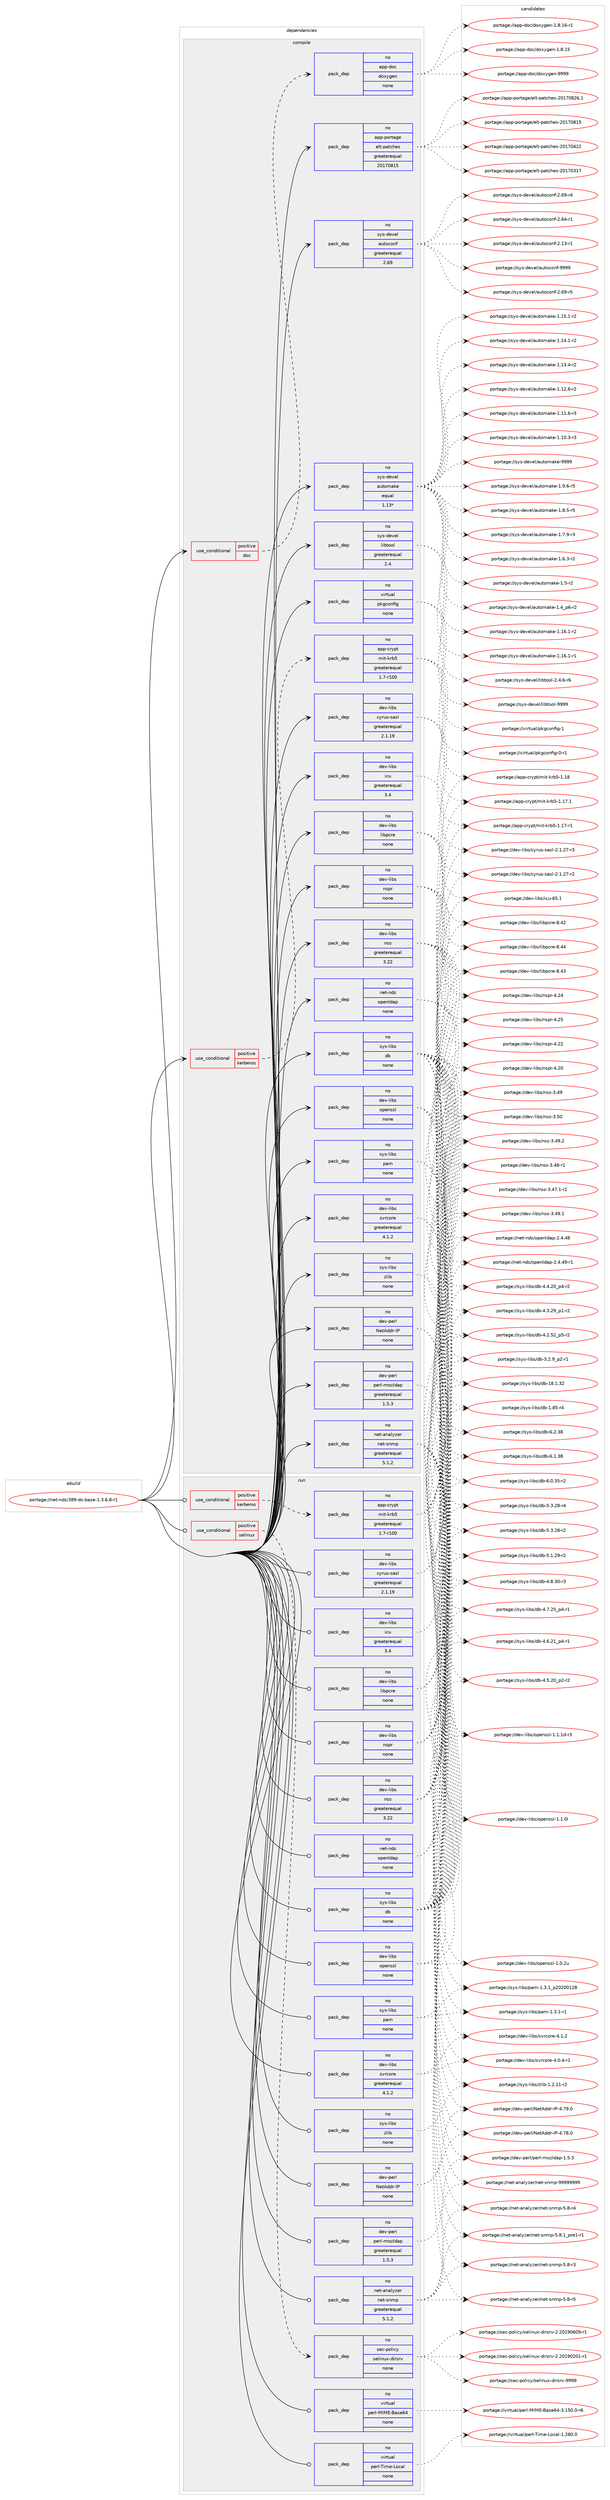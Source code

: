 digraph prolog {

# *************
# Graph options
# *************

newrank=true;
concentrate=true;
compound=true;
graph [rankdir=LR,fontname=Helvetica,fontsize=10,ranksep=1.5];#, ranksep=2.5, nodesep=0.2];
edge  [arrowhead=vee];
node  [fontname=Helvetica,fontsize=10];

# **********
# The ebuild
# **********

subgraph cluster_leftcol {
color=gray;
rank=same;
label=<<i>ebuild</i>>;
id [label="portage://net-nds/389-ds-base-1.3.6.8-r1", color=red, width=4, href="../net-nds/389-ds-base-1.3.6.8-r1.svg"];
}

# ****************
# The dependencies
# ****************

subgraph cluster_midcol {
color=gray;
label=<<i>dependencies</i>>;
subgraph cluster_compile {
fillcolor="#eeeeee";
style=filled;
label=<<i>compile</i>>;
subgraph cond16792 {
dependency80645 [label=<<TABLE BORDER="0" CELLBORDER="1" CELLSPACING="0" CELLPADDING="4"><TR><TD ROWSPAN="3" CELLPADDING="10">use_conditional</TD></TR><TR><TD>positive</TD></TR><TR><TD>doc</TD></TR></TABLE>>, shape=none, color=red];
subgraph pack62268 {
dependency80646 [label=<<TABLE BORDER="0" CELLBORDER="1" CELLSPACING="0" CELLPADDING="4" WIDTH="220"><TR><TD ROWSPAN="6" CELLPADDING="30">pack_dep</TD></TR><TR><TD WIDTH="110">no</TD></TR><TR><TD>app-doc</TD></TR><TR><TD>doxygen</TD></TR><TR><TD>none</TD></TR><TR><TD></TD></TR></TABLE>>, shape=none, color=blue];
}
dependency80645:e -> dependency80646:w [weight=20,style="dashed",arrowhead="vee"];
}
id:e -> dependency80645:w [weight=20,style="solid",arrowhead="vee"];
subgraph cond16793 {
dependency80647 [label=<<TABLE BORDER="0" CELLBORDER="1" CELLSPACING="0" CELLPADDING="4"><TR><TD ROWSPAN="3" CELLPADDING="10">use_conditional</TD></TR><TR><TD>positive</TD></TR><TR><TD>kerberos</TD></TR></TABLE>>, shape=none, color=red];
subgraph pack62269 {
dependency80648 [label=<<TABLE BORDER="0" CELLBORDER="1" CELLSPACING="0" CELLPADDING="4" WIDTH="220"><TR><TD ROWSPAN="6" CELLPADDING="30">pack_dep</TD></TR><TR><TD WIDTH="110">no</TD></TR><TR><TD>app-crypt</TD></TR><TR><TD>mit-krb5</TD></TR><TR><TD>greaterequal</TD></TR><TR><TD>1.7-r100</TD></TR></TABLE>>, shape=none, color=blue];
}
dependency80647:e -> dependency80648:w [weight=20,style="dashed",arrowhead="vee"];
}
id:e -> dependency80647:w [weight=20,style="solid",arrowhead="vee"];
subgraph pack62270 {
dependency80649 [label=<<TABLE BORDER="0" CELLBORDER="1" CELLSPACING="0" CELLPADDING="4" WIDTH="220"><TR><TD ROWSPAN="6" CELLPADDING="30">pack_dep</TD></TR><TR><TD WIDTH="110">no</TD></TR><TR><TD>app-portage</TD></TR><TR><TD>elt-patches</TD></TR><TR><TD>greaterequal</TD></TR><TR><TD>20170815</TD></TR></TABLE>>, shape=none, color=blue];
}
id:e -> dependency80649:w [weight=20,style="solid",arrowhead="vee"];
subgraph pack62271 {
dependency80650 [label=<<TABLE BORDER="0" CELLBORDER="1" CELLSPACING="0" CELLPADDING="4" WIDTH="220"><TR><TD ROWSPAN="6" CELLPADDING="30">pack_dep</TD></TR><TR><TD WIDTH="110">no</TD></TR><TR><TD>dev-libs</TD></TR><TR><TD>cyrus-sasl</TD></TR><TR><TD>greaterequal</TD></TR><TR><TD>2.1.19</TD></TR></TABLE>>, shape=none, color=blue];
}
id:e -> dependency80650:w [weight=20,style="solid",arrowhead="vee"];
subgraph pack62272 {
dependency80651 [label=<<TABLE BORDER="0" CELLBORDER="1" CELLSPACING="0" CELLPADDING="4" WIDTH="220"><TR><TD ROWSPAN="6" CELLPADDING="30">pack_dep</TD></TR><TR><TD WIDTH="110">no</TD></TR><TR><TD>dev-libs</TD></TR><TR><TD>icu</TD></TR><TR><TD>greaterequal</TD></TR><TR><TD>3.4</TD></TR></TABLE>>, shape=none, color=blue];
}
id:e -> dependency80651:w [weight=20,style="solid",arrowhead="vee"];
subgraph pack62273 {
dependency80652 [label=<<TABLE BORDER="0" CELLBORDER="1" CELLSPACING="0" CELLPADDING="4" WIDTH="220"><TR><TD ROWSPAN="6" CELLPADDING="30">pack_dep</TD></TR><TR><TD WIDTH="110">no</TD></TR><TR><TD>dev-libs</TD></TR><TR><TD>libpcre</TD></TR><TR><TD>none</TD></TR><TR><TD></TD></TR></TABLE>>, shape=none, color=blue];
}
id:e -> dependency80652:w [weight=20,style="solid",arrowhead="vee"];
subgraph pack62274 {
dependency80653 [label=<<TABLE BORDER="0" CELLBORDER="1" CELLSPACING="0" CELLPADDING="4" WIDTH="220"><TR><TD ROWSPAN="6" CELLPADDING="30">pack_dep</TD></TR><TR><TD WIDTH="110">no</TD></TR><TR><TD>dev-libs</TD></TR><TR><TD>nspr</TD></TR><TR><TD>none</TD></TR><TR><TD></TD></TR></TABLE>>, shape=none, color=blue];
}
id:e -> dependency80653:w [weight=20,style="solid",arrowhead="vee"];
subgraph pack62275 {
dependency80654 [label=<<TABLE BORDER="0" CELLBORDER="1" CELLSPACING="0" CELLPADDING="4" WIDTH="220"><TR><TD ROWSPAN="6" CELLPADDING="30">pack_dep</TD></TR><TR><TD WIDTH="110">no</TD></TR><TR><TD>dev-libs</TD></TR><TR><TD>nss</TD></TR><TR><TD>greaterequal</TD></TR><TR><TD>3.22</TD></TR></TABLE>>, shape=none, color=blue];
}
id:e -> dependency80654:w [weight=20,style="solid",arrowhead="vee"];
subgraph pack62276 {
dependency80655 [label=<<TABLE BORDER="0" CELLBORDER="1" CELLSPACING="0" CELLPADDING="4" WIDTH="220"><TR><TD ROWSPAN="6" CELLPADDING="30">pack_dep</TD></TR><TR><TD WIDTH="110">no</TD></TR><TR><TD>dev-libs</TD></TR><TR><TD>openssl</TD></TR><TR><TD>none</TD></TR><TR><TD></TD></TR></TABLE>>, shape=none, color=blue];
}
id:e -> dependency80655:w [weight=20,style="solid",arrowhead="vee"];
subgraph pack62277 {
dependency80656 [label=<<TABLE BORDER="0" CELLBORDER="1" CELLSPACING="0" CELLPADDING="4" WIDTH="220"><TR><TD ROWSPAN="6" CELLPADDING="30">pack_dep</TD></TR><TR><TD WIDTH="110">no</TD></TR><TR><TD>dev-libs</TD></TR><TR><TD>svrcore</TD></TR><TR><TD>greaterequal</TD></TR><TR><TD>4.1.2</TD></TR></TABLE>>, shape=none, color=blue];
}
id:e -> dependency80656:w [weight=20,style="solid",arrowhead="vee"];
subgraph pack62278 {
dependency80657 [label=<<TABLE BORDER="0" CELLBORDER="1" CELLSPACING="0" CELLPADDING="4" WIDTH="220"><TR><TD ROWSPAN="6" CELLPADDING="30">pack_dep</TD></TR><TR><TD WIDTH="110">no</TD></TR><TR><TD>dev-perl</TD></TR><TR><TD>NetAddr-IP</TD></TR><TR><TD>none</TD></TR><TR><TD></TD></TR></TABLE>>, shape=none, color=blue];
}
id:e -> dependency80657:w [weight=20,style="solid",arrowhead="vee"];
subgraph pack62279 {
dependency80658 [label=<<TABLE BORDER="0" CELLBORDER="1" CELLSPACING="0" CELLPADDING="4" WIDTH="220"><TR><TD ROWSPAN="6" CELLPADDING="30">pack_dep</TD></TR><TR><TD WIDTH="110">no</TD></TR><TR><TD>dev-perl</TD></TR><TR><TD>perl-mozldap</TD></TR><TR><TD>greaterequal</TD></TR><TR><TD>1.5.3</TD></TR></TABLE>>, shape=none, color=blue];
}
id:e -> dependency80658:w [weight=20,style="solid",arrowhead="vee"];
subgraph pack62280 {
dependency80659 [label=<<TABLE BORDER="0" CELLBORDER="1" CELLSPACING="0" CELLPADDING="4" WIDTH="220"><TR><TD ROWSPAN="6" CELLPADDING="30">pack_dep</TD></TR><TR><TD WIDTH="110">no</TD></TR><TR><TD>net-analyzer</TD></TR><TR><TD>net-snmp</TD></TR><TR><TD>greaterequal</TD></TR><TR><TD>5.1.2</TD></TR></TABLE>>, shape=none, color=blue];
}
id:e -> dependency80659:w [weight=20,style="solid",arrowhead="vee"];
subgraph pack62281 {
dependency80660 [label=<<TABLE BORDER="0" CELLBORDER="1" CELLSPACING="0" CELLPADDING="4" WIDTH="220"><TR><TD ROWSPAN="6" CELLPADDING="30">pack_dep</TD></TR><TR><TD WIDTH="110">no</TD></TR><TR><TD>net-nds</TD></TR><TR><TD>openldap</TD></TR><TR><TD>none</TD></TR><TR><TD></TD></TR></TABLE>>, shape=none, color=blue];
}
id:e -> dependency80660:w [weight=20,style="solid",arrowhead="vee"];
subgraph pack62282 {
dependency80661 [label=<<TABLE BORDER="0" CELLBORDER="1" CELLSPACING="0" CELLPADDING="4" WIDTH="220"><TR><TD ROWSPAN="6" CELLPADDING="30">pack_dep</TD></TR><TR><TD WIDTH="110">no</TD></TR><TR><TD>sys-devel</TD></TR><TR><TD>autoconf</TD></TR><TR><TD>greaterequal</TD></TR><TR><TD>2.69</TD></TR></TABLE>>, shape=none, color=blue];
}
id:e -> dependency80661:w [weight=20,style="solid",arrowhead="vee"];
subgraph pack62283 {
dependency80662 [label=<<TABLE BORDER="0" CELLBORDER="1" CELLSPACING="0" CELLPADDING="4" WIDTH="220"><TR><TD ROWSPAN="6" CELLPADDING="30">pack_dep</TD></TR><TR><TD WIDTH="110">no</TD></TR><TR><TD>sys-devel</TD></TR><TR><TD>automake</TD></TR><TR><TD>equal</TD></TR><TR><TD>1.13*</TD></TR></TABLE>>, shape=none, color=blue];
}
id:e -> dependency80662:w [weight=20,style="solid",arrowhead="vee"];
subgraph pack62284 {
dependency80663 [label=<<TABLE BORDER="0" CELLBORDER="1" CELLSPACING="0" CELLPADDING="4" WIDTH="220"><TR><TD ROWSPAN="6" CELLPADDING="30">pack_dep</TD></TR><TR><TD WIDTH="110">no</TD></TR><TR><TD>sys-devel</TD></TR><TR><TD>libtool</TD></TR><TR><TD>greaterequal</TD></TR><TR><TD>2.4</TD></TR></TABLE>>, shape=none, color=blue];
}
id:e -> dependency80663:w [weight=20,style="solid",arrowhead="vee"];
subgraph pack62285 {
dependency80664 [label=<<TABLE BORDER="0" CELLBORDER="1" CELLSPACING="0" CELLPADDING="4" WIDTH="220"><TR><TD ROWSPAN="6" CELLPADDING="30">pack_dep</TD></TR><TR><TD WIDTH="110">no</TD></TR><TR><TD>sys-libs</TD></TR><TR><TD>db</TD></TR><TR><TD>none</TD></TR><TR><TD></TD></TR></TABLE>>, shape=none, color=blue];
}
id:e -> dependency80664:w [weight=20,style="solid",arrowhead="vee"];
subgraph pack62286 {
dependency80665 [label=<<TABLE BORDER="0" CELLBORDER="1" CELLSPACING="0" CELLPADDING="4" WIDTH="220"><TR><TD ROWSPAN="6" CELLPADDING="30">pack_dep</TD></TR><TR><TD WIDTH="110">no</TD></TR><TR><TD>sys-libs</TD></TR><TR><TD>pam</TD></TR><TR><TD>none</TD></TR><TR><TD></TD></TR></TABLE>>, shape=none, color=blue];
}
id:e -> dependency80665:w [weight=20,style="solid",arrowhead="vee"];
subgraph pack62287 {
dependency80666 [label=<<TABLE BORDER="0" CELLBORDER="1" CELLSPACING="0" CELLPADDING="4" WIDTH="220"><TR><TD ROWSPAN="6" CELLPADDING="30">pack_dep</TD></TR><TR><TD WIDTH="110">no</TD></TR><TR><TD>sys-libs</TD></TR><TR><TD>zlib</TD></TR><TR><TD>none</TD></TR><TR><TD></TD></TR></TABLE>>, shape=none, color=blue];
}
id:e -> dependency80666:w [weight=20,style="solid",arrowhead="vee"];
subgraph pack62288 {
dependency80667 [label=<<TABLE BORDER="0" CELLBORDER="1" CELLSPACING="0" CELLPADDING="4" WIDTH="220"><TR><TD ROWSPAN="6" CELLPADDING="30">pack_dep</TD></TR><TR><TD WIDTH="110">no</TD></TR><TR><TD>virtual</TD></TR><TR><TD>pkgconfig</TD></TR><TR><TD>none</TD></TR><TR><TD></TD></TR></TABLE>>, shape=none, color=blue];
}
id:e -> dependency80667:w [weight=20,style="solid",arrowhead="vee"];
}
subgraph cluster_compileandrun {
fillcolor="#eeeeee";
style=filled;
label=<<i>compile and run</i>>;
}
subgraph cluster_run {
fillcolor="#eeeeee";
style=filled;
label=<<i>run</i>>;
subgraph cond16794 {
dependency80668 [label=<<TABLE BORDER="0" CELLBORDER="1" CELLSPACING="0" CELLPADDING="4"><TR><TD ROWSPAN="3" CELLPADDING="10">use_conditional</TD></TR><TR><TD>positive</TD></TR><TR><TD>kerberos</TD></TR></TABLE>>, shape=none, color=red];
subgraph pack62289 {
dependency80669 [label=<<TABLE BORDER="0" CELLBORDER="1" CELLSPACING="0" CELLPADDING="4" WIDTH="220"><TR><TD ROWSPAN="6" CELLPADDING="30">pack_dep</TD></TR><TR><TD WIDTH="110">no</TD></TR><TR><TD>app-crypt</TD></TR><TR><TD>mit-krb5</TD></TR><TR><TD>greaterequal</TD></TR><TR><TD>1.7-r100</TD></TR></TABLE>>, shape=none, color=blue];
}
dependency80668:e -> dependency80669:w [weight=20,style="dashed",arrowhead="vee"];
}
id:e -> dependency80668:w [weight=20,style="solid",arrowhead="odot"];
subgraph cond16795 {
dependency80670 [label=<<TABLE BORDER="0" CELLBORDER="1" CELLSPACING="0" CELLPADDING="4"><TR><TD ROWSPAN="3" CELLPADDING="10">use_conditional</TD></TR><TR><TD>positive</TD></TR><TR><TD>selinux</TD></TR></TABLE>>, shape=none, color=red];
subgraph pack62290 {
dependency80671 [label=<<TABLE BORDER="0" CELLBORDER="1" CELLSPACING="0" CELLPADDING="4" WIDTH="220"><TR><TD ROWSPAN="6" CELLPADDING="30">pack_dep</TD></TR><TR><TD WIDTH="110">no</TD></TR><TR><TD>sec-policy</TD></TR><TR><TD>selinux-dirsrv</TD></TR><TR><TD>none</TD></TR><TR><TD></TD></TR></TABLE>>, shape=none, color=blue];
}
dependency80670:e -> dependency80671:w [weight=20,style="dashed",arrowhead="vee"];
}
id:e -> dependency80670:w [weight=20,style="solid",arrowhead="odot"];
subgraph pack62291 {
dependency80672 [label=<<TABLE BORDER="0" CELLBORDER="1" CELLSPACING="0" CELLPADDING="4" WIDTH="220"><TR><TD ROWSPAN="6" CELLPADDING="30">pack_dep</TD></TR><TR><TD WIDTH="110">no</TD></TR><TR><TD>dev-libs</TD></TR><TR><TD>cyrus-sasl</TD></TR><TR><TD>greaterequal</TD></TR><TR><TD>2.1.19</TD></TR></TABLE>>, shape=none, color=blue];
}
id:e -> dependency80672:w [weight=20,style="solid",arrowhead="odot"];
subgraph pack62292 {
dependency80673 [label=<<TABLE BORDER="0" CELLBORDER="1" CELLSPACING="0" CELLPADDING="4" WIDTH="220"><TR><TD ROWSPAN="6" CELLPADDING="30">pack_dep</TD></TR><TR><TD WIDTH="110">no</TD></TR><TR><TD>dev-libs</TD></TR><TR><TD>icu</TD></TR><TR><TD>greaterequal</TD></TR><TR><TD>3.4</TD></TR></TABLE>>, shape=none, color=blue];
}
id:e -> dependency80673:w [weight=20,style="solid",arrowhead="odot"];
subgraph pack62293 {
dependency80674 [label=<<TABLE BORDER="0" CELLBORDER="1" CELLSPACING="0" CELLPADDING="4" WIDTH="220"><TR><TD ROWSPAN="6" CELLPADDING="30">pack_dep</TD></TR><TR><TD WIDTH="110">no</TD></TR><TR><TD>dev-libs</TD></TR><TR><TD>libpcre</TD></TR><TR><TD>none</TD></TR><TR><TD></TD></TR></TABLE>>, shape=none, color=blue];
}
id:e -> dependency80674:w [weight=20,style="solid",arrowhead="odot"];
subgraph pack62294 {
dependency80675 [label=<<TABLE BORDER="0" CELLBORDER="1" CELLSPACING="0" CELLPADDING="4" WIDTH="220"><TR><TD ROWSPAN="6" CELLPADDING="30">pack_dep</TD></TR><TR><TD WIDTH="110">no</TD></TR><TR><TD>dev-libs</TD></TR><TR><TD>nspr</TD></TR><TR><TD>none</TD></TR><TR><TD></TD></TR></TABLE>>, shape=none, color=blue];
}
id:e -> dependency80675:w [weight=20,style="solid",arrowhead="odot"];
subgraph pack62295 {
dependency80676 [label=<<TABLE BORDER="0" CELLBORDER="1" CELLSPACING="0" CELLPADDING="4" WIDTH="220"><TR><TD ROWSPAN="6" CELLPADDING="30">pack_dep</TD></TR><TR><TD WIDTH="110">no</TD></TR><TR><TD>dev-libs</TD></TR><TR><TD>nss</TD></TR><TR><TD>greaterequal</TD></TR><TR><TD>3.22</TD></TR></TABLE>>, shape=none, color=blue];
}
id:e -> dependency80676:w [weight=20,style="solid",arrowhead="odot"];
subgraph pack62296 {
dependency80677 [label=<<TABLE BORDER="0" CELLBORDER="1" CELLSPACING="0" CELLPADDING="4" WIDTH="220"><TR><TD ROWSPAN="6" CELLPADDING="30">pack_dep</TD></TR><TR><TD WIDTH="110">no</TD></TR><TR><TD>dev-libs</TD></TR><TR><TD>openssl</TD></TR><TR><TD>none</TD></TR><TR><TD></TD></TR></TABLE>>, shape=none, color=blue];
}
id:e -> dependency80677:w [weight=20,style="solid",arrowhead="odot"];
subgraph pack62297 {
dependency80678 [label=<<TABLE BORDER="0" CELLBORDER="1" CELLSPACING="0" CELLPADDING="4" WIDTH="220"><TR><TD ROWSPAN="6" CELLPADDING="30">pack_dep</TD></TR><TR><TD WIDTH="110">no</TD></TR><TR><TD>dev-libs</TD></TR><TR><TD>svrcore</TD></TR><TR><TD>greaterequal</TD></TR><TR><TD>4.1.2</TD></TR></TABLE>>, shape=none, color=blue];
}
id:e -> dependency80678:w [weight=20,style="solid",arrowhead="odot"];
subgraph pack62298 {
dependency80679 [label=<<TABLE BORDER="0" CELLBORDER="1" CELLSPACING="0" CELLPADDING="4" WIDTH="220"><TR><TD ROWSPAN="6" CELLPADDING="30">pack_dep</TD></TR><TR><TD WIDTH="110">no</TD></TR><TR><TD>dev-perl</TD></TR><TR><TD>NetAddr-IP</TD></TR><TR><TD>none</TD></TR><TR><TD></TD></TR></TABLE>>, shape=none, color=blue];
}
id:e -> dependency80679:w [weight=20,style="solid",arrowhead="odot"];
subgraph pack62299 {
dependency80680 [label=<<TABLE BORDER="0" CELLBORDER="1" CELLSPACING="0" CELLPADDING="4" WIDTH="220"><TR><TD ROWSPAN="6" CELLPADDING="30">pack_dep</TD></TR><TR><TD WIDTH="110">no</TD></TR><TR><TD>dev-perl</TD></TR><TR><TD>perl-mozldap</TD></TR><TR><TD>greaterequal</TD></TR><TR><TD>1.5.3</TD></TR></TABLE>>, shape=none, color=blue];
}
id:e -> dependency80680:w [weight=20,style="solid",arrowhead="odot"];
subgraph pack62300 {
dependency80681 [label=<<TABLE BORDER="0" CELLBORDER="1" CELLSPACING="0" CELLPADDING="4" WIDTH="220"><TR><TD ROWSPAN="6" CELLPADDING="30">pack_dep</TD></TR><TR><TD WIDTH="110">no</TD></TR><TR><TD>net-analyzer</TD></TR><TR><TD>net-snmp</TD></TR><TR><TD>greaterequal</TD></TR><TR><TD>5.1.2</TD></TR></TABLE>>, shape=none, color=blue];
}
id:e -> dependency80681:w [weight=20,style="solid",arrowhead="odot"];
subgraph pack62301 {
dependency80682 [label=<<TABLE BORDER="0" CELLBORDER="1" CELLSPACING="0" CELLPADDING="4" WIDTH="220"><TR><TD ROWSPAN="6" CELLPADDING="30">pack_dep</TD></TR><TR><TD WIDTH="110">no</TD></TR><TR><TD>net-nds</TD></TR><TR><TD>openldap</TD></TR><TR><TD>none</TD></TR><TR><TD></TD></TR></TABLE>>, shape=none, color=blue];
}
id:e -> dependency80682:w [weight=20,style="solid",arrowhead="odot"];
subgraph pack62302 {
dependency80683 [label=<<TABLE BORDER="0" CELLBORDER="1" CELLSPACING="0" CELLPADDING="4" WIDTH="220"><TR><TD ROWSPAN="6" CELLPADDING="30">pack_dep</TD></TR><TR><TD WIDTH="110">no</TD></TR><TR><TD>sys-libs</TD></TR><TR><TD>db</TD></TR><TR><TD>none</TD></TR><TR><TD></TD></TR></TABLE>>, shape=none, color=blue];
}
id:e -> dependency80683:w [weight=20,style="solid",arrowhead="odot"];
subgraph pack62303 {
dependency80684 [label=<<TABLE BORDER="0" CELLBORDER="1" CELLSPACING="0" CELLPADDING="4" WIDTH="220"><TR><TD ROWSPAN="6" CELLPADDING="30">pack_dep</TD></TR><TR><TD WIDTH="110">no</TD></TR><TR><TD>sys-libs</TD></TR><TR><TD>pam</TD></TR><TR><TD>none</TD></TR><TR><TD></TD></TR></TABLE>>, shape=none, color=blue];
}
id:e -> dependency80684:w [weight=20,style="solid",arrowhead="odot"];
subgraph pack62304 {
dependency80685 [label=<<TABLE BORDER="0" CELLBORDER="1" CELLSPACING="0" CELLPADDING="4" WIDTH="220"><TR><TD ROWSPAN="6" CELLPADDING="30">pack_dep</TD></TR><TR><TD WIDTH="110">no</TD></TR><TR><TD>sys-libs</TD></TR><TR><TD>zlib</TD></TR><TR><TD>none</TD></TR><TR><TD></TD></TR></TABLE>>, shape=none, color=blue];
}
id:e -> dependency80685:w [weight=20,style="solid",arrowhead="odot"];
subgraph pack62305 {
dependency80686 [label=<<TABLE BORDER="0" CELLBORDER="1" CELLSPACING="0" CELLPADDING="4" WIDTH="220"><TR><TD ROWSPAN="6" CELLPADDING="30">pack_dep</TD></TR><TR><TD WIDTH="110">no</TD></TR><TR><TD>virtual</TD></TR><TR><TD>perl-MIME-Base64</TD></TR><TR><TD>none</TD></TR><TR><TD></TD></TR></TABLE>>, shape=none, color=blue];
}
id:e -> dependency80686:w [weight=20,style="solid",arrowhead="odot"];
subgraph pack62306 {
dependency80687 [label=<<TABLE BORDER="0" CELLBORDER="1" CELLSPACING="0" CELLPADDING="4" WIDTH="220"><TR><TD ROWSPAN="6" CELLPADDING="30">pack_dep</TD></TR><TR><TD WIDTH="110">no</TD></TR><TR><TD>virtual</TD></TR><TR><TD>perl-Time-Local</TD></TR><TR><TD>none</TD></TR><TR><TD></TD></TR></TABLE>>, shape=none, color=blue];
}
id:e -> dependency80687:w [weight=20,style="solid",arrowhead="odot"];
}
}

# **************
# The candidates
# **************

subgraph cluster_choices {
rank=same;
color=gray;
label=<<i>candidates</i>>;

subgraph choice62268 {
color=black;
nodesep=1;
choice971121124510011199471001111201211031011104557575757 [label="portage://app-doc/doxygen-9999", color=red, width=4,href="../app-doc/doxygen-9999.svg"];
choice97112112451001119947100111120121103101110454946564649544511449 [label="portage://app-doc/doxygen-1.8.16-r1", color=red, width=4,href="../app-doc/doxygen-1.8.16-r1.svg"];
choice9711211245100111994710011112012110310111045494656464953 [label="portage://app-doc/doxygen-1.8.15", color=red, width=4,href="../app-doc/doxygen-1.8.15.svg"];
dependency80646:e -> choice971121124510011199471001111201211031011104557575757:w [style=dotted,weight="100"];
dependency80646:e -> choice97112112451001119947100111120121103101110454946564649544511449:w [style=dotted,weight="100"];
dependency80646:e -> choice9711211245100111994710011112012110310111045494656464953:w [style=dotted,weight="100"];
}
subgraph choice62269 {
color=black;
nodesep=1;
choice971121124599114121112116471091051164510711498534549464956 [label="portage://app-crypt/mit-krb5-1.18", color=red, width=4,href="../app-crypt/mit-krb5-1.18.svg"];
choice9711211245991141211121164710910511645107114985345494649554649 [label="portage://app-crypt/mit-krb5-1.17.1", color=red, width=4,href="../app-crypt/mit-krb5-1.17.1.svg"];
choice9711211245991141211121164710910511645107114985345494649554511449 [label="portage://app-crypt/mit-krb5-1.17-r1", color=red, width=4,href="../app-crypt/mit-krb5-1.17-r1.svg"];
dependency80648:e -> choice971121124599114121112116471091051164510711498534549464956:w [style=dotted,weight="100"];
dependency80648:e -> choice9711211245991141211121164710910511645107114985345494649554649:w [style=dotted,weight="100"];
dependency80648:e -> choice9711211245991141211121164710910511645107114985345494649554511449:w [style=dotted,weight="100"];
}
subgraph choice62270 {
color=black;
nodesep=1;
choice971121124511211111411697103101471011081164511297116991041011154550484955485650544649 [label="portage://app-portage/elt-patches-20170826.1", color=red, width=4,href="../app-portage/elt-patches-20170826.1.svg"];
choice97112112451121111141169710310147101108116451129711699104101115455048495548564953 [label="portage://app-portage/elt-patches-20170815", color=red, width=4,href="../app-portage/elt-patches-20170815.svg"];
choice97112112451121111141169710310147101108116451129711699104101115455048495548525050 [label="portage://app-portage/elt-patches-20170422", color=red, width=4,href="../app-portage/elt-patches-20170422.svg"];
choice97112112451121111141169710310147101108116451129711699104101115455048495548514955 [label="portage://app-portage/elt-patches-20170317", color=red, width=4,href="../app-portage/elt-patches-20170317.svg"];
dependency80649:e -> choice971121124511211111411697103101471011081164511297116991041011154550484955485650544649:w [style=dotted,weight="100"];
dependency80649:e -> choice97112112451121111141169710310147101108116451129711699104101115455048495548564953:w [style=dotted,weight="100"];
dependency80649:e -> choice97112112451121111141169710310147101108116451129711699104101115455048495548525050:w [style=dotted,weight="100"];
dependency80649:e -> choice97112112451121111141169710310147101108116451129711699104101115455048495548514955:w [style=dotted,weight="100"];
}
subgraph choice62271 {
color=black;
nodesep=1;
choice100101118451081059811547991211141171154511597115108455046494650554511451 [label="portage://dev-libs/cyrus-sasl-2.1.27-r3", color=red, width=4,href="../dev-libs/cyrus-sasl-2.1.27-r3.svg"];
choice100101118451081059811547991211141171154511597115108455046494650554511450 [label="portage://dev-libs/cyrus-sasl-2.1.27-r2", color=red, width=4,href="../dev-libs/cyrus-sasl-2.1.27-r2.svg"];
dependency80650:e -> choice100101118451081059811547991211141171154511597115108455046494650554511451:w [style=dotted,weight="100"];
dependency80650:e -> choice100101118451081059811547991211141171154511597115108455046494650554511450:w [style=dotted,weight="100"];
}
subgraph choice62272 {
color=black;
nodesep=1;
choice100101118451081059811547105991174554534649 [label="portage://dev-libs/icu-65.1", color=red, width=4,href="../dev-libs/icu-65.1.svg"];
dependency80651:e -> choice100101118451081059811547105991174554534649:w [style=dotted,weight="100"];
}
subgraph choice62273 {
color=black;
nodesep=1;
choice10010111845108105981154710810598112991141014556465252 [label="portage://dev-libs/libpcre-8.44", color=red, width=4,href="../dev-libs/libpcre-8.44.svg"];
choice10010111845108105981154710810598112991141014556465251 [label="portage://dev-libs/libpcre-8.43", color=red, width=4,href="../dev-libs/libpcre-8.43.svg"];
choice10010111845108105981154710810598112991141014556465250 [label="portage://dev-libs/libpcre-8.42", color=red, width=4,href="../dev-libs/libpcre-8.42.svg"];
dependency80652:e -> choice10010111845108105981154710810598112991141014556465252:w [style=dotted,weight="100"];
dependency80652:e -> choice10010111845108105981154710810598112991141014556465251:w [style=dotted,weight="100"];
dependency80652:e -> choice10010111845108105981154710810598112991141014556465250:w [style=dotted,weight="100"];
}
subgraph choice62274 {
color=black;
nodesep=1;
choice1001011184510810598115471101151121144552465053 [label="portage://dev-libs/nspr-4.25", color=red, width=4,href="../dev-libs/nspr-4.25.svg"];
choice1001011184510810598115471101151121144552465052 [label="portage://dev-libs/nspr-4.24", color=red, width=4,href="../dev-libs/nspr-4.24.svg"];
choice1001011184510810598115471101151121144552465050 [label="portage://dev-libs/nspr-4.22", color=red, width=4,href="../dev-libs/nspr-4.22.svg"];
choice1001011184510810598115471101151121144552465048 [label="portage://dev-libs/nspr-4.20", color=red, width=4,href="../dev-libs/nspr-4.20.svg"];
dependency80653:e -> choice1001011184510810598115471101151121144552465053:w [style=dotted,weight="100"];
dependency80653:e -> choice1001011184510810598115471101151121144552465052:w [style=dotted,weight="100"];
dependency80653:e -> choice1001011184510810598115471101151121144552465050:w [style=dotted,weight="100"];
dependency80653:e -> choice1001011184510810598115471101151121144552465048:w [style=dotted,weight="100"];
}
subgraph choice62275 {
color=black;
nodesep=1;
choice1001011184510810598115471101151154551465348 [label="portage://dev-libs/nss-3.50", color=red, width=4,href="../dev-libs/nss-3.50.svg"];
choice10010111845108105981154711011511545514652574650 [label="portage://dev-libs/nss-3.49.2", color=red, width=4,href="../dev-libs/nss-3.49.2.svg"];
choice10010111845108105981154711011511545514652574649 [label="portage://dev-libs/nss-3.49.1", color=red, width=4,href="../dev-libs/nss-3.49.1.svg"];
choice1001011184510810598115471101151154551465257 [label="portage://dev-libs/nss-3.49", color=red, width=4,href="../dev-libs/nss-3.49.svg"];
choice10010111845108105981154711011511545514652564511449 [label="portage://dev-libs/nss-3.48-r1", color=red, width=4,href="../dev-libs/nss-3.48-r1.svg"];
choice100101118451081059811547110115115455146525546494511449 [label="portage://dev-libs/nss-3.47.1-r1", color=red, width=4,href="../dev-libs/nss-3.47.1-r1.svg"];
dependency80654:e -> choice1001011184510810598115471101151154551465348:w [style=dotted,weight="100"];
dependency80654:e -> choice10010111845108105981154711011511545514652574650:w [style=dotted,weight="100"];
dependency80654:e -> choice10010111845108105981154711011511545514652574649:w [style=dotted,weight="100"];
dependency80654:e -> choice1001011184510810598115471101151154551465257:w [style=dotted,weight="100"];
dependency80654:e -> choice10010111845108105981154711011511545514652564511449:w [style=dotted,weight="100"];
dependency80654:e -> choice100101118451081059811547110115115455146525546494511449:w [style=dotted,weight="100"];
}
subgraph choice62276 {
color=black;
nodesep=1;
choice1001011184510810598115471111121011101151151084549464946491004511451 [label="portage://dev-libs/openssl-1.1.1d-r3", color=red, width=4,href="../dev-libs/openssl-1.1.1d-r3.svg"];
choice100101118451081059811547111112101110115115108454946494648108 [label="portage://dev-libs/openssl-1.1.0l", color=red, width=4,href="../dev-libs/openssl-1.1.0l.svg"];
choice100101118451081059811547111112101110115115108454946484650117 [label="portage://dev-libs/openssl-1.0.2u", color=red, width=4,href="../dev-libs/openssl-1.0.2u.svg"];
dependency80655:e -> choice1001011184510810598115471111121011101151151084549464946491004511451:w [style=dotted,weight="100"];
dependency80655:e -> choice100101118451081059811547111112101110115115108454946494648108:w [style=dotted,weight="100"];
dependency80655:e -> choice100101118451081059811547111112101110115115108454946484650117:w [style=dotted,weight="100"];
}
subgraph choice62277 {
color=black;
nodesep=1;
choice10010111845108105981154711511811499111114101455246494650 [label="portage://dev-libs/svrcore-4.1.2", color=red, width=4,href="../dev-libs/svrcore-4.1.2.svg"];
choice100101118451081059811547115118114991111141014552464846524511449 [label="portage://dev-libs/svrcore-4.0.4-r1", color=red, width=4,href="../dev-libs/svrcore-4.0.4-r1.svg"];
dependency80656:e -> choice10010111845108105981154711511811499111114101455246494650:w [style=dotted,weight="100"];
dependency80656:e -> choice100101118451081059811547115118114991111141014552464846524511449:w [style=dotted,weight="100"];
}
subgraph choice62278 {
color=black;
nodesep=1;
choice1001011184511210111410847781011166510010011445738045524655574648 [label="portage://dev-perl/NetAddr-IP-4.79.0", color=red, width=4,href="../dev-perl/NetAddr-IP-4.79.0.svg"];
choice1001011184511210111410847781011166510010011445738045524655564648 [label="portage://dev-perl/NetAddr-IP-4.78.0", color=red, width=4,href="../dev-perl/NetAddr-IP-4.78.0.svg"];
dependency80657:e -> choice1001011184511210111410847781011166510010011445738045524655574648:w [style=dotted,weight="100"];
dependency80657:e -> choice1001011184511210111410847781011166510010011445738045524655564648:w [style=dotted,weight="100"];
}
subgraph choice62279 {
color=black;
nodesep=1;
choice10010111845112101114108471121011141084510911112210810097112454946534651 [label="portage://dev-perl/perl-mozldap-1.5.3", color=red, width=4,href="../dev-perl/perl-mozldap-1.5.3.svg"];
dependency80658:e -> choice10010111845112101114108471121011141084510911112210810097112454946534651:w [style=dotted,weight="100"];
}
subgraph choice62280 {
color=black;
nodesep=1;
choice1101011164597110971081211221011144711010111645115110109112455757575757575757 [label="portage://net-analyzer/net-snmp-99999999", color=red, width=4,href="../net-analyzer/net-snmp-99999999.svg"];
choice110101116459711097108121122101114471101011164511511010911245534656464995112114101494511449 [label="portage://net-analyzer/net-snmp-5.8.1_pre1-r1", color=red, width=4,href="../net-analyzer/net-snmp-5.8.1_pre1-r1.svg"];
choice1101011164597110971081211221011144711010111645115110109112455346564511453 [label="portage://net-analyzer/net-snmp-5.8-r5", color=red, width=4,href="../net-analyzer/net-snmp-5.8-r5.svg"];
choice1101011164597110971081211221011144711010111645115110109112455346564511452 [label="portage://net-analyzer/net-snmp-5.8-r4", color=red, width=4,href="../net-analyzer/net-snmp-5.8-r4.svg"];
choice1101011164597110971081211221011144711010111645115110109112455346564511451 [label="portage://net-analyzer/net-snmp-5.8-r3", color=red, width=4,href="../net-analyzer/net-snmp-5.8-r3.svg"];
dependency80659:e -> choice1101011164597110971081211221011144711010111645115110109112455757575757575757:w [style=dotted,weight="100"];
dependency80659:e -> choice110101116459711097108121122101114471101011164511511010911245534656464995112114101494511449:w [style=dotted,weight="100"];
dependency80659:e -> choice1101011164597110971081211221011144711010111645115110109112455346564511453:w [style=dotted,weight="100"];
dependency80659:e -> choice1101011164597110971081211221011144711010111645115110109112455346564511452:w [style=dotted,weight="100"];
dependency80659:e -> choice1101011164597110971081211221011144711010111645115110109112455346564511451:w [style=dotted,weight="100"];
}
subgraph choice62281 {
color=black;
nodesep=1;
choice110101116451101001154711111210111010810097112455046524652574511449 [label="portage://net-nds/openldap-2.4.49-r1", color=red, width=4,href="../net-nds/openldap-2.4.49-r1.svg"];
choice11010111645110100115471111121011101081009711245504652465256 [label="portage://net-nds/openldap-2.4.48", color=red, width=4,href="../net-nds/openldap-2.4.48.svg"];
dependency80660:e -> choice110101116451101001154711111210111010810097112455046524652574511449:w [style=dotted,weight="100"];
dependency80660:e -> choice11010111645110100115471111121011101081009711245504652465256:w [style=dotted,weight="100"];
}
subgraph choice62282 {
color=black;
nodesep=1;
choice115121115451001011181011084797117116111991111101024557575757 [label="portage://sys-devel/autoconf-9999", color=red, width=4,href="../sys-devel/autoconf-9999.svg"];
choice1151211154510010111810110847971171161119911111010245504654574511453 [label="portage://sys-devel/autoconf-2.69-r5", color=red, width=4,href="../sys-devel/autoconf-2.69-r5.svg"];
choice1151211154510010111810110847971171161119911111010245504654574511452 [label="portage://sys-devel/autoconf-2.69-r4", color=red, width=4,href="../sys-devel/autoconf-2.69-r4.svg"];
choice1151211154510010111810110847971171161119911111010245504654524511449 [label="portage://sys-devel/autoconf-2.64-r1", color=red, width=4,href="../sys-devel/autoconf-2.64-r1.svg"];
choice1151211154510010111810110847971171161119911111010245504649514511449 [label="portage://sys-devel/autoconf-2.13-r1", color=red, width=4,href="../sys-devel/autoconf-2.13-r1.svg"];
dependency80661:e -> choice115121115451001011181011084797117116111991111101024557575757:w [style=dotted,weight="100"];
dependency80661:e -> choice1151211154510010111810110847971171161119911111010245504654574511453:w [style=dotted,weight="100"];
dependency80661:e -> choice1151211154510010111810110847971171161119911111010245504654574511452:w [style=dotted,weight="100"];
dependency80661:e -> choice1151211154510010111810110847971171161119911111010245504654524511449:w [style=dotted,weight="100"];
dependency80661:e -> choice1151211154510010111810110847971171161119911111010245504649514511449:w [style=dotted,weight="100"];
}
subgraph choice62283 {
color=black;
nodesep=1;
choice115121115451001011181011084797117116111109971071014557575757 [label="portage://sys-devel/automake-9999", color=red, width=4,href="../sys-devel/automake-9999.svg"];
choice115121115451001011181011084797117116111109971071014549465746544511453 [label="portage://sys-devel/automake-1.9.6-r5", color=red, width=4,href="../sys-devel/automake-1.9.6-r5.svg"];
choice115121115451001011181011084797117116111109971071014549465646534511453 [label="portage://sys-devel/automake-1.8.5-r5", color=red, width=4,href="../sys-devel/automake-1.8.5-r5.svg"];
choice115121115451001011181011084797117116111109971071014549465546574511451 [label="portage://sys-devel/automake-1.7.9-r3", color=red, width=4,href="../sys-devel/automake-1.7.9-r3.svg"];
choice115121115451001011181011084797117116111109971071014549465446514511450 [label="portage://sys-devel/automake-1.6.3-r2", color=red, width=4,href="../sys-devel/automake-1.6.3-r2.svg"];
choice11512111545100101118101108479711711611110997107101454946534511450 [label="portage://sys-devel/automake-1.5-r2", color=red, width=4,href="../sys-devel/automake-1.5-r2.svg"];
choice115121115451001011181011084797117116111109971071014549465295112544511450 [label="portage://sys-devel/automake-1.4_p6-r2", color=red, width=4,href="../sys-devel/automake-1.4_p6-r2.svg"];
choice11512111545100101118101108479711711611110997107101454946495446494511450 [label="portage://sys-devel/automake-1.16.1-r2", color=red, width=4,href="../sys-devel/automake-1.16.1-r2.svg"];
choice11512111545100101118101108479711711611110997107101454946495446494511449 [label="portage://sys-devel/automake-1.16.1-r1", color=red, width=4,href="../sys-devel/automake-1.16.1-r1.svg"];
choice11512111545100101118101108479711711611110997107101454946495346494511450 [label="portage://sys-devel/automake-1.15.1-r2", color=red, width=4,href="../sys-devel/automake-1.15.1-r2.svg"];
choice11512111545100101118101108479711711611110997107101454946495246494511450 [label="portage://sys-devel/automake-1.14.1-r2", color=red, width=4,href="../sys-devel/automake-1.14.1-r2.svg"];
choice11512111545100101118101108479711711611110997107101454946495146524511450 [label="portage://sys-devel/automake-1.13.4-r2", color=red, width=4,href="../sys-devel/automake-1.13.4-r2.svg"];
choice11512111545100101118101108479711711611110997107101454946495046544511450 [label="portage://sys-devel/automake-1.12.6-r2", color=red, width=4,href="../sys-devel/automake-1.12.6-r2.svg"];
choice11512111545100101118101108479711711611110997107101454946494946544511451 [label="portage://sys-devel/automake-1.11.6-r3", color=red, width=4,href="../sys-devel/automake-1.11.6-r3.svg"];
choice11512111545100101118101108479711711611110997107101454946494846514511451 [label="portage://sys-devel/automake-1.10.3-r3", color=red, width=4,href="../sys-devel/automake-1.10.3-r3.svg"];
dependency80662:e -> choice115121115451001011181011084797117116111109971071014557575757:w [style=dotted,weight="100"];
dependency80662:e -> choice115121115451001011181011084797117116111109971071014549465746544511453:w [style=dotted,weight="100"];
dependency80662:e -> choice115121115451001011181011084797117116111109971071014549465646534511453:w [style=dotted,weight="100"];
dependency80662:e -> choice115121115451001011181011084797117116111109971071014549465546574511451:w [style=dotted,weight="100"];
dependency80662:e -> choice115121115451001011181011084797117116111109971071014549465446514511450:w [style=dotted,weight="100"];
dependency80662:e -> choice11512111545100101118101108479711711611110997107101454946534511450:w [style=dotted,weight="100"];
dependency80662:e -> choice115121115451001011181011084797117116111109971071014549465295112544511450:w [style=dotted,weight="100"];
dependency80662:e -> choice11512111545100101118101108479711711611110997107101454946495446494511450:w [style=dotted,weight="100"];
dependency80662:e -> choice11512111545100101118101108479711711611110997107101454946495446494511449:w [style=dotted,weight="100"];
dependency80662:e -> choice11512111545100101118101108479711711611110997107101454946495346494511450:w [style=dotted,weight="100"];
dependency80662:e -> choice11512111545100101118101108479711711611110997107101454946495246494511450:w [style=dotted,weight="100"];
dependency80662:e -> choice11512111545100101118101108479711711611110997107101454946495146524511450:w [style=dotted,weight="100"];
dependency80662:e -> choice11512111545100101118101108479711711611110997107101454946495046544511450:w [style=dotted,weight="100"];
dependency80662:e -> choice11512111545100101118101108479711711611110997107101454946494946544511451:w [style=dotted,weight="100"];
dependency80662:e -> choice11512111545100101118101108479711711611110997107101454946494846514511451:w [style=dotted,weight="100"];
}
subgraph choice62284 {
color=black;
nodesep=1;
choice1151211154510010111810110847108105981161111111084557575757 [label="portage://sys-devel/libtool-9999", color=red, width=4,href="../sys-devel/libtool-9999.svg"];
choice1151211154510010111810110847108105981161111111084550465246544511454 [label="portage://sys-devel/libtool-2.4.6-r6", color=red, width=4,href="../sys-devel/libtool-2.4.6-r6.svg"];
dependency80663:e -> choice1151211154510010111810110847108105981161111111084557575757:w [style=dotted,weight="100"];
dependency80663:e -> choice1151211154510010111810110847108105981161111111084550465246544511454:w [style=dotted,weight="100"];
}
subgraph choice62285 {
color=black;
nodesep=1;
choice1151211154510810598115471009845544650465156 [label="portage://sys-libs/db-6.2.38", color=red, width=4,href="../sys-libs/db-6.2.38.svg"];
choice1151211154510810598115471009845544649465156 [label="portage://sys-libs/db-6.1.38", color=red, width=4,href="../sys-libs/db-6.1.38.svg"];
choice11512111545108105981154710098455446484651534511450 [label="portage://sys-libs/db-6.0.35-r2", color=red, width=4,href="../sys-libs/db-6.0.35-r2.svg"];
choice11512111545108105981154710098455346514650564511452 [label="portage://sys-libs/db-5.3.28-r4", color=red, width=4,href="../sys-libs/db-5.3.28-r4.svg"];
choice11512111545108105981154710098455346514650564511450 [label="portage://sys-libs/db-5.3.28-r2", color=red, width=4,href="../sys-libs/db-5.3.28-r2.svg"];
choice11512111545108105981154710098455346494650574511450 [label="portage://sys-libs/db-5.1.29-r2", color=red, width=4,href="../sys-libs/db-5.1.29-r2.svg"];
choice11512111545108105981154710098455246564651484511451 [label="portage://sys-libs/db-4.8.30-r3", color=red, width=4,href="../sys-libs/db-4.8.30-r3.svg"];
choice115121115451081059811547100984552465546505395112524511449 [label="portage://sys-libs/db-4.7.25_p4-r1", color=red, width=4,href="../sys-libs/db-4.7.25_p4-r1.svg"];
choice115121115451081059811547100984552465446504995112524511449 [label="portage://sys-libs/db-4.6.21_p4-r1", color=red, width=4,href="../sys-libs/db-4.6.21_p4-r1.svg"];
choice115121115451081059811547100984552465346504895112504511450 [label="portage://sys-libs/db-4.5.20_p2-r2", color=red, width=4,href="../sys-libs/db-4.5.20_p2-r2.svg"];
choice115121115451081059811547100984552465246504895112524511450 [label="portage://sys-libs/db-4.4.20_p4-r2", color=red, width=4,href="../sys-libs/db-4.4.20_p4-r2.svg"];
choice115121115451081059811547100984552465146505795112494511450 [label="portage://sys-libs/db-4.3.29_p1-r2", color=red, width=4,href="../sys-libs/db-4.3.29_p1-r2.svg"];
choice115121115451081059811547100984552465046535095112534511450 [label="portage://sys-libs/db-4.2.52_p5-r2", color=red, width=4,href="../sys-libs/db-4.2.52_p5-r2.svg"];
choice1151211154510810598115471009845514650465795112504511449 [label="portage://sys-libs/db-3.2.9_p2-r1", color=red, width=4,href="../sys-libs/db-3.2.9_p2-r1.svg"];
choice115121115451081059811547100984549564649465150 [label="portage://sys-libs/db-18.1.32", color=red, width=4,href="../sys-libs/db-18.1.32.svg"];
choice1151211154510810598115471009845494656534511452 [label="portage://sys-libs/db-1.85-r4", color=red, width=4,href="../sys-libs/db-1.85-r4.svg"];
dependency80664:e -> choice1151211154510810598115471009845544650465156:w [style=dotted,weight="100"];
dependency80664:e -> choice1151211154510810598115471009845544649465156:w [style=dotted,weight="100"];
dependency80664:e -> choice11512111545108105981154710098455446484651534511450:w [style=dotted,weight="100"];
dependency80664:e -> choice11512111545108105981154710098455346514650564511452:w [style=dotted,weight="100"];
dependency80664:e -> choice11512111545108105981154710098455346514650564511450:w [style=dotted,weight="100"];
dependency80664:e -> choice11512111545108105981154710098455346494650574511450:w [style=dotted,weight="100"];
dependency80664:e -> choice11512111545108105981154710098455246564651484511451:w [style=dotted,weight="100"];
dependency80664:e -> choice115121115451081059811547100984552465546505395112524511449:w [style=dotted,weight="100"];
dependency80664:e -> choice115121115451081059811547100984552465446504995112524511449:w [style=dotted,weight="100"];
dependency80664:e -> choice115121115451081059811547100984552465346504895112504511450:w [style=dotted,weight="100"];
dependency80664:e -> choice115121115451081059811547100984552465246504895112524511450:w [style=dotted,weight="100"];
dependency80664:e -> choice115121115451081059811547100984552465146505795112494511450:w [style=dotted,weight="100"];
dependency80664:e -> choice115121115451081059811547100984552465046535095112534511450:w [style=dotted,weight="100"];
dependency80664:e -> choice1151211154510810598115471009845514650465795112504511449:w [style=dotted,weight="100"];
dependency80664:e -> choice115121115451081059811547100984549564649465150:w [style=dotted,weight="100"];
dependency80664:e -> choice1151211154510810598115471009845494656534511452:w [style=dotted,weight="100"];
}
subgraph choice62286 {
color=black;
nodesep=1;
choice11512111545108105981154711297109454946514649951125048504848495056 [label="portage://sys-libs/pam-1.3.1_p20200128", color=red, width=4,href="../sys-libs/pam-1.3.1_p20200128.svg"];
choice115121115451081059811547112971094549465146494511449 [label="portage://sys-libs/pam-1.3.1-r1", color=red, width=4,href="../sys-libs/pam-1.3.1-r1.svg"];
dependency80665:e -> choice11512111545108105981154711297109454946514649951125048504848495056:w [style=dotted,weight="100"];
dependency80665:e -> choice115121115451081059811547112971094549465146494511449:w [style=dotted,weight="100"];
}
subgraph choice62287 {
color=black;
nodesep=1;
choice11512111545108105981154712210810598454946504649494511450 [label="portage://sys-libs/zlib-1.2.11-r2", color=red, width=4,href="../sys-libs/zlib-1.2.11-r2.svg"];
dependency80666:e -> choice11512111545108105981154712210810598454946504649494511450:w [style=dotted,weight="100"];
}
subgraph choice62288 {
color=black;
nodesep=1;
choice1181051141161179710847112107103991111101021051034549 [label="portage://virtual/pkgconfig-1", color=red, width=4,href="../virtual/pkgconfig-1.svg"];
choice11810511411611797108471121071039911111010210510345484511449 [label="portage://virtual/pkgconfig-0-r1", color=red, width=4,href="../virtual/pkgconfig-0-r1.svg"];
dependency80667:e -> choice1181051141161179710847112107103991111101021051034549:w [style=dotted,weight="100"];
dependency80667:e -> choice11810511411611797108471121071039911111010210510345484511449:w [style=dotted,weight="100"];
}
subgraph choice62289 {
color=black;
nodesep=1;
choice971121124599114121112116471091051164510711498534549464956 [label="portage://app-crypt/mit-krb5-1.18", color=red, width=4,href="../app-crypt/mit-krb5-1.18.svg"];
choice9711211245991141211121164710910511645107114985345494649554649 [label="portage://app-crypt/mit-krb5-1.17.1", color=red, width=4,href="../app-crypt/mit-krb5-1.17.1.svg"];
choice9711211245991141211121164710910511645107114985345494649554511449 [label="portage://app-crypt/mit-krb5-1.17-r1", color=red, width=4,href="../app-crypt/mit-krb5-1.17-r1.svg"];
dependency80669:e -> choice971121124599114121112116471091051164510711498534549464956:w [style=dotted,weight="100"];
dependency80669:e -> choice9711211245991141211121164710910511645107114985345494649554649:w [style=dotted,weight="100"];
dependency80669:e -> choice9711211245991141211121164710910511645107114985345494649554511449:w [style=dotted,weight="100"];
}
subgraph choice62290 {
color=black;
nodesep=1;
choice11510199451121111081059912147115101108105110117120451001051141151141184557575757 [label="portage://sec-policy/selinux-dirsrv-9999", color=red, width=4,href="../sec-policy/selinux-dirsrv-9999.svg"];
choice115101994511211110810599121471151011081051101171204510010511411511411845504650484957485448574511449 [label="portage://sec-policy/selinux-dirsrv-2.20190609-r1", color=red, width=4,href="../sec-policy/selinux-dirsrv-2.20190609-r1.svg"];
choice115101994511211110810599121471151011081051101171204510010511411511411845504650484957485048494511449 [label="portage://sec-policy/selinux-dirsrv-2.20190201-r1", color=red, width=4,href="../sec-policy/selinux-dirsrv-2.20190201-r1.svg"];
dependency80671:e -> choice11510199451121111081059912147115101108105110117120451001051141151141184557575757:w [style=dotted,weight="100"];
dependency80671:e -> choice115101994511211110810599121471151011081051101171204510010511411511411845504650484957485448574511449:w [style=dotted,weight="100"];
dependency80671:e -> choice115101994511211110810599121471151011081051101171204510010511411511411845504650484957485048494511449:w [style=dotted,weight="100"];
}
subgraph choice62291 {
color=black;
nodesep=1;
choice100101118451081059811547991211141171154511597115108455046494650554511451 [label="portage://dev-libs/cyrus-sasl-2.1.27-r3", color=red, width=4,href="../dev-libs/cyrus-sasl-2.1.27-r3.svg"];
choice100101118451081059811547991211141171154511597115108455046494650554511450 [label="portage://dev-libs/cyrus-sasl-2.1.27-r2", color=red, width=4,href="../dev-libs/cyrus-sasl-2.1.27-r2.svg"];
dependency80672:e -> choice100101118451081059811547991211141171154511597115108455046494650554511451:w [style=dotted,weight="100"];
dependency80672:e -> choice100101118451081059811547991211141171154511597115108455046494650554511450:w [style=dotted,weight="100"];
}
subgraph choice62292 {
color=black;
nodesep=1;
choice100101118451081059811547105991174554534649 [label="portage://dev-libs/icu-65.1", color=red, width=4,href="../dev-libs/icu-65.1.svg"];
dependency80673:e -> choice100101118451081059811547105991174554534649:w [style=dotted,weight="100"];
}
subgraph choice62293 {
color=black;
nodesep=1;
choice10010111845108105981154710810598112991141014556465252 [label="portage://dev-libs/libpcre-8.44", color=red, width=4,href="../dev-libs/libpcre-8.44.svg"];
choice10010111845108105981154710810598112991141014556465251 [label="portage://dev-libs/libpcre-8.43", color=red, width=4,href="../dev-libs/libpcre-8.43.svg"];
choice10010111845108105981154710810598112991141014556465250 [label="portage://dev-libs/libpcre-8.42", color=red, width=4,href="../dev-libs/libpcre-8.42.svg"];
dependency80674:e -> choice10010111845108105981154710810598112991141014556465252:w [style=dotted,weight="100"];
dependency80674:e -> choice10010111845108105981154710810598112991141014556465251:w [style=dotted,weight="100"];
dependency80674:e -> choice10010111845108105981154710810598112991141014556465250:w [style=dotted,weight="100"];
}
subgraph choice62294 {
color=black;
nodesep=1;
choice1001011184510810598115471101151121144552465053 [label="portage://dev-libs/nspr-4.25", color=red, width=4,href="../dev-libs/nspr-4.25.svg"];
choice1001011184510810598115471101151121144552465052 [label="portage://dev-libs/nspr-4.24", color=red, width=4,href="../dev-libs/nspr-4.24.svg"];
choice1001011184510810598115471101151121144552465050 [label="portage://dev-libs/nspr-4.22", color=red, width=4,href="../dev-libs/nspr-4.22.svg"];
choice1001011184510810598115471101151121144552465048 [label="portage://dev-libs/nspr-4.20", color=red, width=4,href="../dev-libs/nspr-4.20.svg"];
dependency80675:e -> choice1001011184510810598115471101151121144552465053:w [style=dotted,weight="100"];
dependency80675:e -> choice1001011184510810598115471101151121144552465052:w [style=dotted,weight="100"];
dependency80675:e -> choice1001011184510810598115471101151121144552465050:w [style=dotted,weight="100"];
dependency80675:e -> choice1001011184510810598115471101151121144552465048:w [style=dotted,weight="100"];
}
subgraph choice62295 {
color=black;
nodesep=1;
choice1001011184510810598115471101151154551465348 [label="portage://dev-libs/nss-3.50", color=red, width=4,href="../dev-libs/nss-3.50.svg"];
choice10010111845108105981154711011511545514652574650 [label="portage://dev-libs/nss-3.49.2", color=red, width=4,href="../dev-libs/nss-3.49.2.svg"];
choice10010111845108105981154711011511545514652574649 [label="portage://dev-libs/nss-3.49.1", color=red, width=4,href="../dev-libs/nss-3.49.1.svg"];
choice1001011184510810598115471101151154551465257 [label="portage://dev-libs/nss-3.49", color=red, width=4,href="../dev-libs/nss-3.49.svg"];
choice10010111845108105981154711011511545514652564511449 [label="portage://dev-libs/nss-3.48-r1", color=red, width=4,href="../dev-libs/nss-3.48-r1.svg"];
choice100101118451081059811547110115115455146525546494511449 [label="portage://dev-libs/nss-3.47.1-r1", color=red, width=4,href="../dev-libs/nss-3.47.1-r1.svg"];
dependency80676:e -> choice1001011184510810598115471101151154551465348:w [style=dotted,weight="100"];
dependency80676:e -> choice10010111845108105981154711011511545514652574650:w [style=dotted,weight="100"];
dependency80676:e -> choice10010111845108105981154711011511545514652574649:w [style=dotted,weight="100"];
dependency80676:e -> choice1001011184510810598115471101151154551465257:w [style=dotted,weight="100"];
dependency80676:e -> choice10010111845108105981154711011511545514652564511449:w [style=dotted,weight="100"];
dependency80676:e -> choice100101118451081059811547110115115455146525546494511449:w [style=dotted,weight="100"];
}
subgraph choice62296 {
color=black;
nodesep=1;
choice1001011184510810598115471111121011101151151084549464946491004511451 [label="portage://dev-libs/openssl-1.1.1d-r3", color=red, width=4,href="../dev-libs/openssl-1.1.1d-r3.svg"];
choice100101118451081059811547111112101110115115108454946494648108 [label="portage://dev-libs/openssl-1.1.0l", color=red, width=4,href="../dev-libs/openssl-1.1.0l.svg"];
choice100101118451081059811547111112101110115115108454946484650117 [label="portage://dev-libs/openssl-1.0.2u", color=red, width=4,href="../dev-libs/openssl-1.0.2u.svg"];
dependency80677:e -> choice1001011184510810598115471111121011101151151084549464946491004511451:w [style=dotted,weight="100"];
dependency80677:e -> choice100101118451081059811547111112101110115115108454946494648108:w [style=dotted,weight="100"];
dependency80677:e -> choice100101118451081059811547111112101110115115108454946484650117:w [style=dotted,weight="100"];
}
subgraph choice62297 {
color=black;
nodesep=1;
choice10010111845108105981154711511811499111114101455246494650 [label="portage://dev-libs/svrcore-4.1.2", color=red, width=4,href="../dev-libs/svrcore-4.1.2.svg"];
choice100101118451081059811547115118114991111141014552464846524511449 [label="portage://dev-libs/svrcore-4.0.4-r1", color=red, width=4,href="../dev-libs/svrcore-4.0.4-r1.svg"];
dependency80678:e -> choice10010111845108105981154711511811499111114101455246494650:w [style=dotted,weight="100"];
dependency80678:e -> choice100101118451081059811547115118114991111141014552464846524511449:w [style=dotted,weight="100"];
}
subgraph choice62298 {
color=black;
nodesep=1;
choice1001011184511210111410847781011166510010011445738045524655574648 [label="portage://dev-perl/NetAddr-IP-4.79.0", color=red, width=4,href="../dev-perl/NetAddr-IP-4.79.0.svg"];
choice1001011184511210111410847781011166510010011445738045524655564648 [label="portage://dev-perl/NetAddr-IP-4.78.0", color=red, width=4,href="../dev-perl/NetAddr-IP-4.78.0.svg"];
dependency80679:e -> choice1001011184511210111410847781011166510010011445738045524655574648:w [style=dotted,weight="100"];
dependency80679:e -> choice1001011184511210111410847781011166510010011445738045524655564648:w [style=dotted,weight="100"];
}
subgraph choice62299 {
color=black;
nodesep=1;
choice10010111845112101114108471121011141084510911112210810097112454946534651 [label="portage://dev-perl/perl-mozldap-1.5.3", color=red, width=4,href="../dev-perl/perl-mozldap-1.5.3.svg"];
dependency80680:e -> choice10010111845112101114108471121011141084510911112210810097112454946534651:w [style=dotted,weight="100"];
}
subgraph choice62300 {
color=black;
nodesep=1;
choice1101011164597110971081211221011144711010111645115110109112455757575757575757 [label="portage://net-analyzer/net-snmp-99999999", color=red, width=4,href="../net-analyzer/net-snmp-99999999.svg"];
choice110101116459711097108121122101114471101011164511511010911245534656464995112114101494511449 [label="portage://net-analyzer/net-snmp-5.8.1_pre1-r1", color=red, width=4,href="../net-analyzer/net-snmp-5.8.1_pre1-r1.svg"];
choice1101011164597110971081211221011144711010111645115110109112455346564511453 [label="portage://net-analyzer/net-snmp-5.8-r5", color=red, width=4,href="../net-analyzer/net-snmp-5.8-r5.svg"];
choice1101011164597110971081211221011144711010111645115110109112455346564511452 [label="portage://net-analyzer/net-snmp-5.8-r4", color=red, width=4,href="../net-analyzer/net-snmp-5.8-r4.svg"];
choice1101011164597110971081211221011144711010111645115110109112455346564511451 [label="portage://net-analyzer/net-snmp-5.8-r3", color=red, width=4,href="../net-analyzer/net-snmp-5.8-r3.svg"];
dependency80681:e -> choice1101011164597110971081211221011144711010111645115110109112455757575757575757:w [style=dotted,weight="100"];
dependency80681:e -> choice110101116459711097108121122101114471101011164511511010911245534656464995112114101494511449:w [style=dotted,weight="100"];
dependency80681:e -> choice1101011164597110971081211221011144711010111645115110109112455346564511453:w [style=dotted,weight="100"];
dependency80681:e -> choice1101011164597110971081211221011144711010111645115110109112455346564511452:w [style=dotted,weight="100"];
dependency80681:e -> choice1101011164597110971081211221011144711010111645115110109112455346564511451:w [style=dotted,weight="100"];
}
subgraph choice62301 {
color=black;
nodesep=1;
choice110101116451101001154711111210111010810097112455046524652574511449 [label="portage://net-nds/openldap-2.4.49-r1", color=red, width=4,href="../net-nds/openldap-2.4.49-r1.svg"];
choice11010111645110100115471111121011101081009711245504652465256 [label="portage://net-nds/openldap-2.4.48", color=red, width=4,href="../net-nds/openldap-2.4.48.svg"];
dependency80682:e -> choice110101116451101001154711111210111010810097112455046524652574511449:w [style=dotted,weight="100"];
dependency80682:e -> choice11010111645110100115471111121011101081009711245504652465256:w [style=dotted,weight="100"];
}
subgraph choice62302 {
color=black;
nodesep=1;
choice1151211154510810598115471009845544650465156 [label="portage://sys-libs/db-6.2.38", color=red, width=4,href="../sys-libs/db-6.2.38.svg"];
choice1151211154510810598115471009845544649465156 [label="portage://sys-libs/db-6.1.38", color=red, width=4,href="../sys-libs/db-6.1.38.svg"];
choice11512111545108105981154710098455446484651534511450 [label="portage://sys-libs/db-6.0.35-r2", color=red, width=4,href="../sys-libs/db-6.0.35-r2.svg"];
choice11512111545108105981154710098455346514650564511452 [label="portage://sys-libs/db-5.3.28-r4", color=red, width=4,href="../sys-libs/db-5.3.28-r4.svg"];
choice11512111545108105981154710098455346514650564511450 [label="portage://sys-libs/db-5.3.28-r2", color=red, width=4,href="../sys-libs/db-5.3.28-r2.svg"];
choice11512111545108105981154710098455346494650574511450 [label="portage://sys-libs/db-5.1.29-r2", color=red, width=4,href="../sys-libs/db-5.1.29-r2.svg"];
choice11512111545108105981154710098455246564651484511451 [label="portage://sys-libs/db-4.8.30-r3", color=red, width=4,href="../sys-libs/db-4.8.30-r3.svg"];
choice115121115451081059811547100984552465546505395112524511449 [label="portage://sys-libs/db-4.7.25_p4-r1", color=red, width=4,href="../sys-libs/db-4.7.25_p4-r1.svg"];
choice115121115451081059811547100984552465446504995112524511449 [label="portage://sys-libs/db-4.6.21_p4-r1", color=red, width=4,href="../sys-libs/db-4.6.21_p4-r1.svg"];
choice115121115451081059811547100984552465346504895112504511450 [label="portage://sys-libs/db-4.5.20_p2-r2", color=red, width=4,href="../sys-libs/db-4.5.20_p2-r2.svg"];
choice115121115451081059811547100984552465246504895112524511450 [label="portage://sys-libs/db-4.4.20_p4-r2", color=red, width=4,href="../sys-libs/db-4.4.20_p4-r2.svg"];
choice115121115451081059811547100984552465146505795112494511450 [label="portage://sys-libs/db-4.3.29_p1-r2", color=red, width=4,href="../sys-libs/db-4.3.29_p1-r2.svg"];
choice115121115451081059811547100984552465046535095112534511450 [label="portage://sys-libs/db-4.2.52_p5-r2", color=red, width=4,href="../sys-libs/db-4.2.52_p5-r2.svg"];
choice1151211154510810598115471009845514650465795112504511449 [label="portage://sys-libs/db-3.2.9_p2-r1", color=red, width=4,href="../sys-libs/db-3.2.9_p2-r1.svg"];
choice115121115451081059811547100984549564649465150 [label="portage://sys-libs/db-18.1.32", color=red, width=4,href="../sys-libs/db-18.1.32.svg"];
choice1151211154510810598115471009845494656534511452 [label="portage://sys-libs/db-1.85-r4", color=red, width=4,href="../sys-libs/db-1.85-r4.svg"];
dependency80683:e -> choice1151211154510810598115471009845544650465156:w [style=dotted,weight="100"];
dependency80683:e -> choice1151211154510810598115471009845544649465156:w [style=dotted,weight="100"];
dependency80683:e -> choice11512111545108105981154710098455446484651534511450:w [style=dotted,weight="100"];
dependency80683:e -> choice11512111545108105981154710098455346514650564511452:w [style=dotted,weight="100"];
dependency80683:e -> choice11512111545108105981154710098455346514650564511450:w [style=dotted,weight="100"];
dependency80683:e -> choice11512111545108105981154710098455346494650574511450:w [style=dotted,weight="100"];
dependency80683:e -> choice11512111545108105981154710098455246564651484511451:w [style=dotted,weight="100"];
dependency80683:e -> choice115121115451081059811547100984552465546505395112524511449:w [style=dotted,weight="100"];
dependency80683:e -> choice115121115451081059811547100984552465446504995112524511449:w [style=dotted,weight="100"];
dependency80683:e -> choice115121115451081059811547100984552465346504895112504511450:w [style=dotted,weight="100"];
dependency80683:e -> choice115121115451081059811547100984552465246504895112524511450:w [style=dotted,weight="100"];
dependency80683:e -> choice115121115451081059811547100984552465146505795112494511450:w [style=dotted,weight="100"];
dependency80683:e -> choice115121115451081059811547100984552465046535095112534511450:w [style=dotted,weight="100"];
dependency80683:e -> choice1151211154510810598115471009845514650465795112504511449:w [style=dotted,weight="100"];
dependency80683:e -> choice115121115451081059811547100984549564649465150:w [style=dotted,weight="100"];
dependency80683:e -> choice1151211154510810598115471009845494656534511452:w [style=dotted,weight="100"];
}
subgraph choice62303 {
color=black;
nodesep=1;
choice11512111545108105981154711297109454946514649951125048504848495056 [label="portage://sys-libs/pam-1.3.1_p20200128", color=red, width=4,href="../sys-libs/pam-1.3.1_p20200128.svg"];
choice115121115451081059811547112971094549465146494511449 [label="portage://sys-libs/pam-1.3.1-r1", color=red, width=4,href="../sys-libs/pam-1.3.1-r1.svg"];
dependency80684:e -> choice11512111545108105981154711297109454946514649951125048504848495056:w [style=dotted,weight="100"];
dependency80684:e -> choice115121115451081059811547112971094549465146494511449:w [style=dotted,weight="100"];
}
subgraph choice62304 {
color=black;
nodesep=1;
choice11512111545108105981154712210810598454946504649494511450 [label="portage://sys-libs/zlib-1.2.11-r2", color=red, width=4,href="../sys-libs/zlib-1.2.11-r2.svg"];
dependency80685:e -> choice11512111545108105981154712210810598454946504649494511450:w [style=dotted,weight="100"];
}
subgraph choice62305 {
color=black;
nodesep=1;
choice11810511411611797108471121011141084577737769456697115101545245514649534846484511454 [label="portage://virtual/perl-MIME-Base64-3.150.0-r6", color=red, width=4,href="../virtual/perl-MIME-Base64-3.150.0-r6.svg"];
dependency80686:e -> choice11810511411611797108471121011141084577737769456697115101545245514649534846484511454:w [style=dotted,weight="100"];
}
subgraph choice62306 {
color=black;
nodesep=1;
choice11810511411611797108471121011141084584105109101457611199971084549465056484648 [label="portage://virtual/perl-Time-Local-1.280.0", color=red, width=4,href="../virtual/perl-Time-Local-1.280.0.svg"];
dependency80687:e -> choice11810511411611797108471121011141084584105109101457611199971084549465056484648:w [style=dotted,weight="100"];
}
}

}

